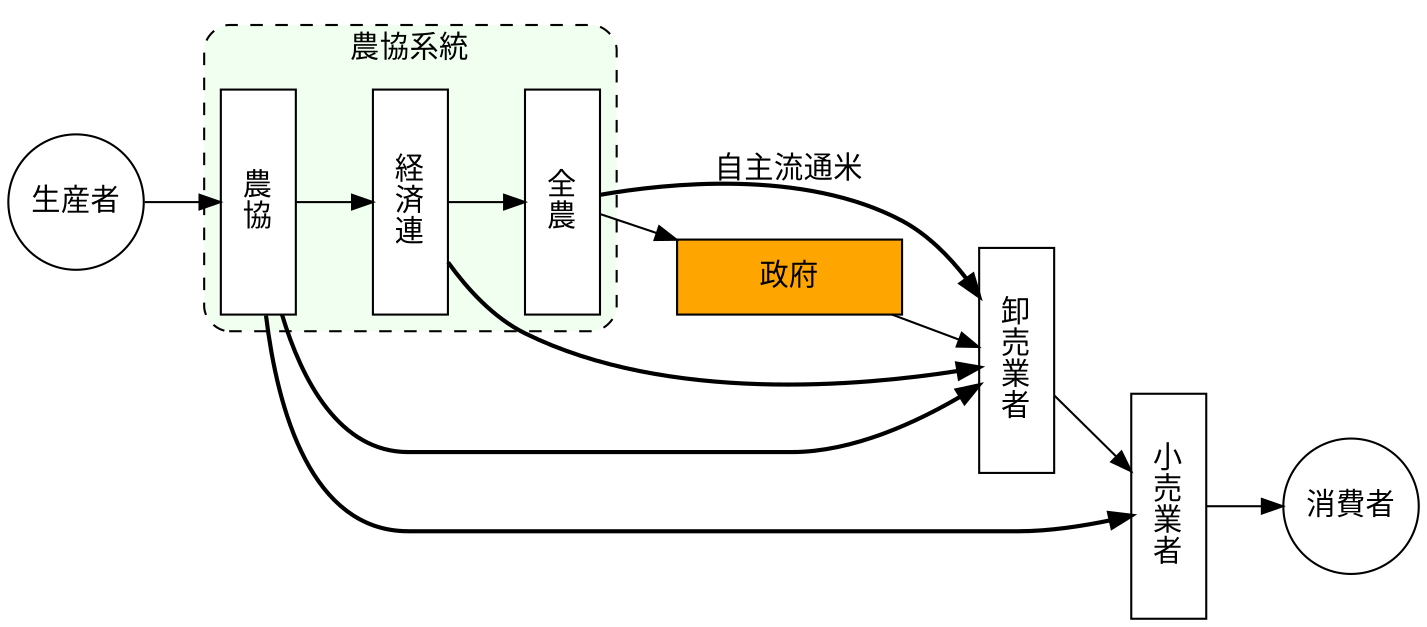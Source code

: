 digraph market_vegetables {
  graph [rankdir = LR]

  node [shape = box,
        fontname = Helvetica,
        style = filled,
        fillcolor = white, 
        width = 0.5,
        height = 1.5,
        fixedsize = true]
  "農\n協"; "経\n済\n連"; "全\n農"; "卸\n売\n業\n者"; "小\n売\n業\n者"
  政府 [width = 1.5,
       height = 0.5,
       fillcolor = orange]
  node [shape = circle,
        width = 0.9,
        height = 0.9,
        fixedsize = false]
  生産者; 消費者

  edge [fontname = Helvetica]
  生産者->"農\n協";
  "農\n協"->"経\n済\n連";
  "経\n済\n連"->"全\n農";
  "全\n農"->政府;
  政府->"卸\n売\n業\n者";
  "卸\n売\n業\n者"->"小\n売\n業\n者";
  "小\n売\n業\n者"->消費者;

  edge [constraint = true, penwidth = 2]
  "全\n農"->"卸\n売\n業\n者" [label = "自主流通米"];
  "経\n済\n連"->"卸\n売\n業\n者";
  "農\n協"->"卸\n売\n業\n者";
  "農\n協"->"小\n売\n業\n者";

  subgraph cluster0 {
    label = "農協系統"
    fontname = Helvetica
    bgcolor = honeydew
    style = "dashed,rounded"
    {"農\n協"; "経\n済\n連"; "全\n農"}
  }
}